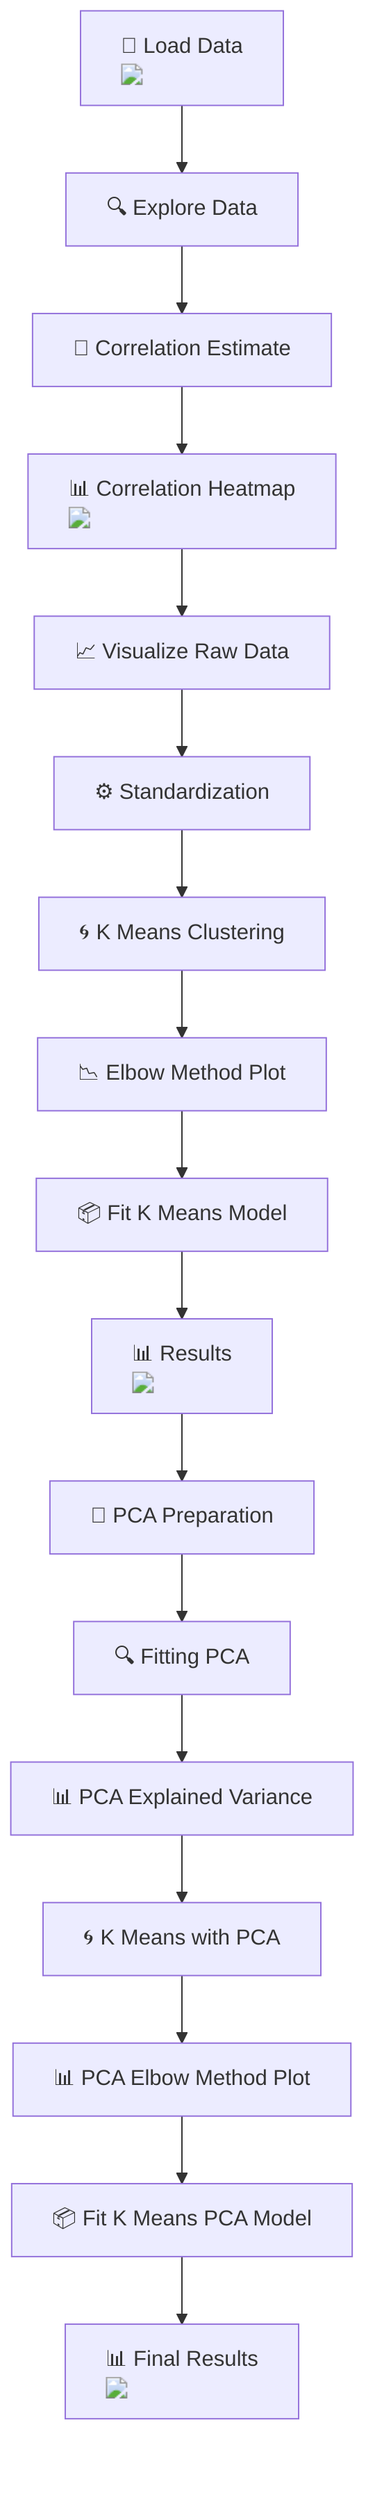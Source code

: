 flowchart TD
    A["📁 Load Data <img src='file.svg'/>"] --> B["🔍 Explore Data"]
    B --> C["🔗 Correlation Estimate"]
    C --> D["📊 Correlation Heatmap <img src='barplot_template.svg'/>"]
    D --> E["📈 Visualize Raw Data"]
    E --> F["⚙️ Standardization"]
    F --> G["🌀 K Means Clustering"]
    G --> H["📉 Elbow Method Plot"]
    H --> I["📦 Fit K Means Model"]
    I --> J["📊 Results <img src='table.svg'/>"]
    J --> K["📅 PCA Preparation"]
    K --> L["🔍 Fitting PCA"]
    L --> M["📊 PCA Explained Variance"]
    M --> N["🌀 K Means with PCA"]
    N --> O["📊 PCA Elbow Method Plot"]
    O --> P["📦 Fit K Means PCA Model"]
    P --> Q["📊 Final Results <img src='scatter_plot_template.svg'/>"]